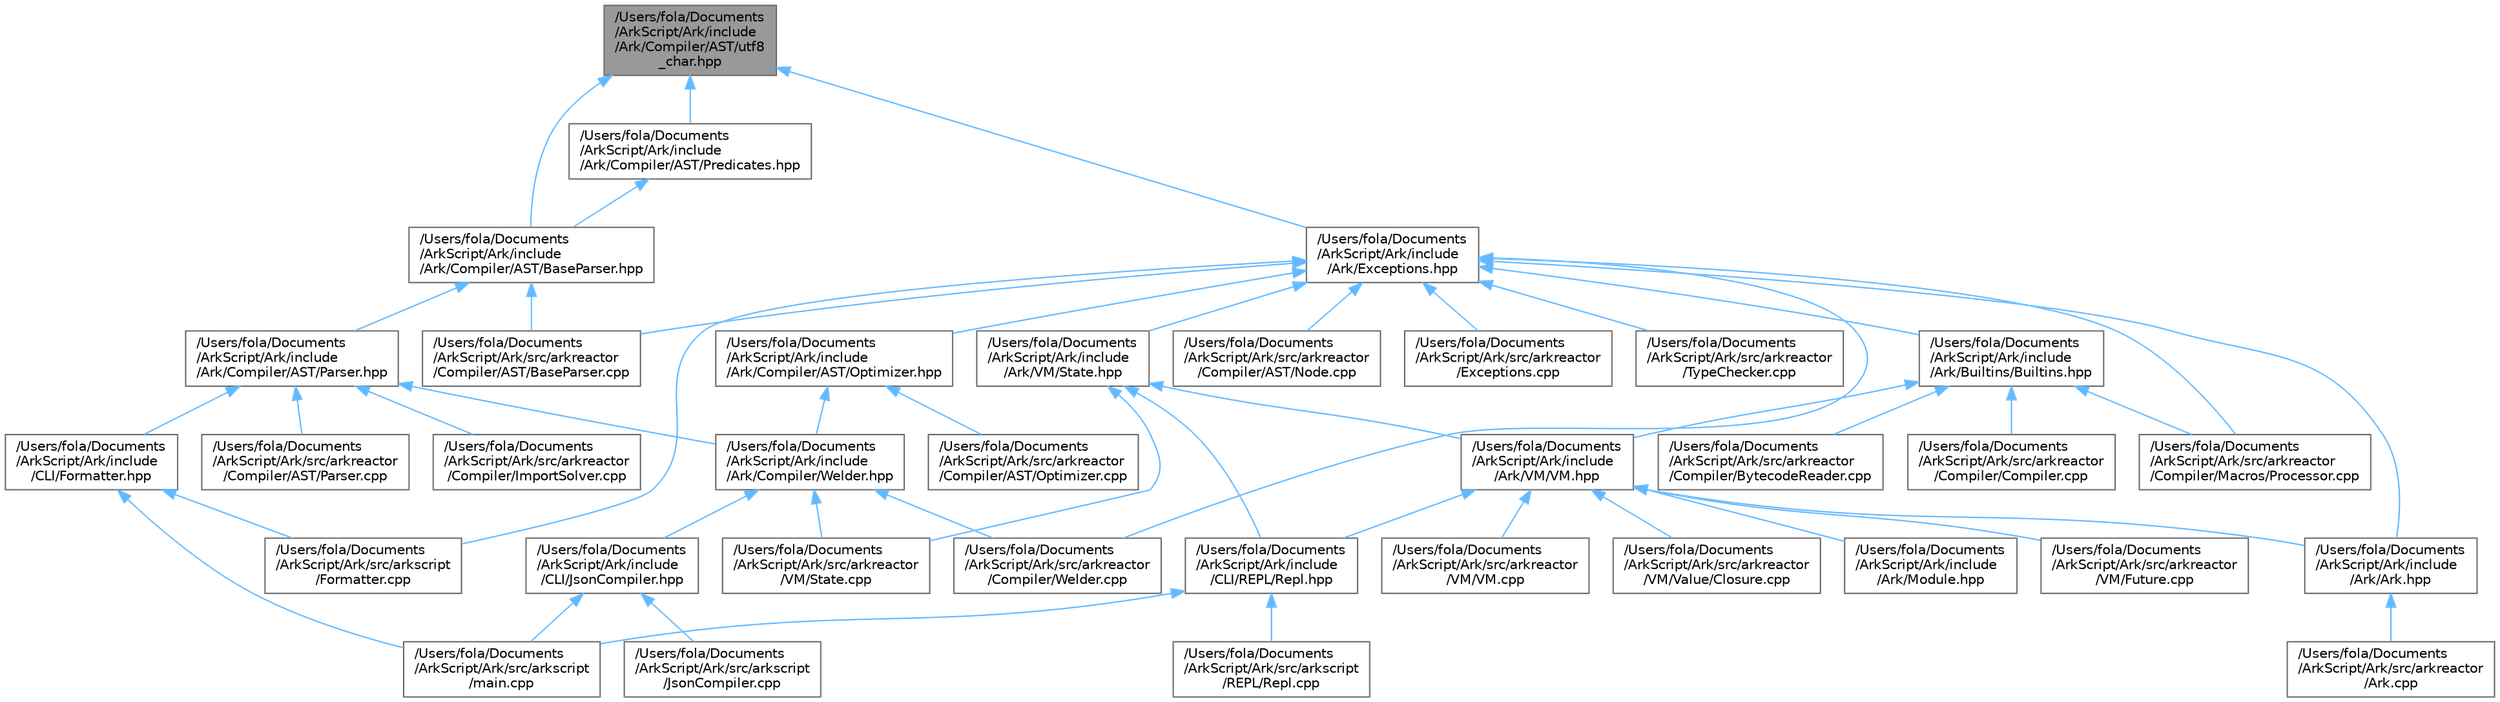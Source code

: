 digraph "/Users/fola/Documents/ArkScript/Ark/include/Ark/Compiler/AST/utf8_char.hpp"
{
 // INTERACTIVE_SVG=YES
 // LATEX_PDF_SIZE
  bgcolor="transparent";
  edge [fontname=Helvetica,fontsize=10,labelfontname=Helvetica,labelfontsize=10];
  node [fontname=Helvetica,fontsize=10,shape=box,height=0.2,width=0.4];
  Node1 [label="/Users/fola/Documents\l/ArkScript/Ark/include\l/Ark/Compiler/AST/utf8\l_char.hpp",height=0.2,width=0.4,color="gray40", fillcolor="grey60", style="filled", fontcolor="black",tooltip=" "];
  Node1 -> Node2 [dir="back",color="steelblue1",style="solid"];
  Node2 [label="/Users/fola/Documents\l/ArkScript/Ark/include\l/Ark/Compiler/AST/BaseParser.hpp",height=0.2,width=0.4,color="grey40", fillcolor="white", style="filled",URL="$d3/d70/BaseParser_8hpp.html",tooltip=" "];
  Node2 -> Node3 [dir="back",color="steelblue1",style="solid"];
  Node3 [label="/Users/fola/Documents\l/ArkScript/Ark/include\l/Ark/Compiler/AST/Parser.hpp",height=0.2,width=0.4,color="grey40", fillcolor="white", style="filled",URL="$d7/ddd/Parser_8hpp.html",tooltip="Parse ArkScript code, but do not handle any import declarations."];
  Node3 -> Node4 [dir="back",color="steelblue1",style="solid"];
  Node4 [label="/Users/fola/Documents\l/ArkScript/Ark/include\l/Ark/Compiler/Welder.hpp",height=0.2,width=0.4,color="grey40", fillcolor="white", style="filled",URL="$de/d8e/Welder_8hpp.html",tooltip="In charge of welding everything needed to compile code."];
  Node4 -> Node5 [dir="back",color="steelblue1",style="solid"];
  Node5 [label="/Users/fola/Documents\l/ArkScript/Ark/include\l/CLI/JsonCompiler.hpp",height=0.2,width=0.4,color="grey40", fillcolor="white", style="filled",URL="$dc/dfd/JsonCompiler_8hpp.html",tooltip=" "];
  Node5 -> Node6 [dir="back",color="steelblue1",style="solid"];
  Node6 [label="/Users/fola/Documents\l/ArkScript/Ark/src/arkscript\l/JsonCompiler.cpp",height=0.2,width=0.4,color="grey40", fillcolor="white", style="filled",URL="$db/d71/JsonCompiler_8cpp.html",tooltip=" "];
  Node5 -> Node7 [dir="back",color="steelblue1",style="solid"];
  Node7 [label="/Users/fola/Documents\l/ArkScript/Ark/src/arkscript\l/main.cpp",height=0.2,width=0.4,color="grey40", fillcolor="white", style="filled",URL="$df/d0a/main_8cpp.html",tooltip=" "];
  Node4 -> Node8 [dir="back",color="steelblue1",style="solid"];
  Node8 [label="/Users/fola/Documents\l/ArkScript/Ark/src/arkreactor\l/Compiler/Welder.cpp",height=0.2,width=0.4,color="grey40", fillcolor="white", style="filled",URL="$d3/df1/Welder_8cpp.html",tooltip=" "];
  Node4 -> Node9 [dir="back",color="steelblue1",style="solid"];
  Node9 [label="/Users/fola/Documents\l/ArkScript/Ark/src/arkreactor\l/VM/State.cpp",height=0.2,width=0.4,color="grey40", fillcolor="white", style="filled",URL="$d0/da0/State_8cpp.html",tooltip=" "];
  Node3 -> Node10 [dir="back",color="steelblue1",style="solid"];
  Node10 [label="/Users/fola/Documents\l/ArkScript/Ark/include\l/CLI/Formatter.hpp",height=0.2,width=0.4,color="grey40", fillcolor="white", style="filled",URL="$d9/d2e/Formatter_8hpp.html",tooltip=" "];
  Node10 -> Node11 [dir="back",color="steelblue1",style="solid"];
  Node11 [label="/Users/fola/Documents\l/ArkScript/Ark/src/arkscript\l/Formatter.cpp",height=0.2,width=0.4,color="grey40", fillcolor="white", style="filled",URL="$d2/d56/Formatter_8cpp.html",tooltip=" "];
  Node10 -> Node7 [dir="back",color="steelblue1",style="solid"];
  Node3 -> Node12 [dir="back",color="steelblue1",style="solid"];
  Node12 [label="/Users/fola/Documents\l/ArkScript/Ark/src/arkreactor\l/Compiler/AST/Parser.cpp",height=0.2,width=0.4,color="grey40", fillcolor="white", style="filled",URL="$dc/df5/Parser_8cpp.html",tooltip=" "];
  Node3 -> Node13 [dir="back",color="steelblue1",style="solid"];
  Node13 [label="/Users/fola/Documents\l/ArkScript/Ark/src/arkreactor\l/Compiler/ImportSolver.cpp",height=0.2,width=0.4,color="grey40", fillcolor="white", style="filled",URL="$d6/d41/ImportSolver_8cpp.html",tooltip=" "];
  Node2 -> Node14 [dir="back",color="steelblue1",style="solid"];
  Node14 [label="/Users/fola/Documents\l/ArkScript/Ark/src/arkreactor\l/Compiler/AST/BaseParser.cpp",height=0.2,width=0.4,color="grey40", fillcolor="white", style="filled",URL="$d9/d79/BaseParser_8cpp.html",tooltip=" "];
  Node1 -> Node15 [dir="back",color="steelblue1",style="solid"];
  Node15 [label="/Users/fola/Documents\l/ArkScript/Ark/include\l/Ark/Compiler/AST/Predicates.hpp",height=0.2,width=0.4,color="grey40", fillcolor="white", style="filled",URL="$dc/d59/Predicates_8hpp.html",tooltip=" "];
  Node15 -> Node2 [dir="back",color="steelblue1",style="solid"];
  Node1 -> Node16 [dir="back",color="steelblue1",style="solid"];
  Node16 [label="/Users/fola/Documents\l/ArkScript/Ark/include\l/Ark/Exceptions.hpp",height=0.2,width=0.4,color="grey40", fillcolor="white", style="filled",URL="$d2/de9/Exceptions_8hpp.html",tooltip="ArkScript homemade exceptions."];
  Node16 -> Node17 [dir="back",color="steelblue1",style="solid"];
  Node17 [label="/Users/fola/Documents\l/ArkScript/Ark/include\l/Ark/Ark.hpp",height=0.2,width=0.4,color="grey40", fillcolor="white", style="filled",URL="$d3/d7e/Ark_8hpp.html",tooltip="Includes the needed files to start using ArkScript."];
  Node17 -> Node18 [dir="back",color="steelblue1",style="solid"];
  Node18 [label="/Users/fola/Documents\l/ArkScript/Ark/src/arkreactor\l/Ark.cpp",height=0.2,width=0.4,color="grey40", fillcolor="white", style="filled",URL="$dc/d32/Ark_8cpp.html",tooltip=" "];
  Node16 -> Node19 [dir="back",color="steelblue1",style="solid"];
  Node19 [label="/Users/fola/Documents\l/ArkScript/Ark/include\l/Ark/Builtins/Builtins.hpp",height=0.2,width=0.4,color="grey40", fillcolor="white", style="filled",URL="$da/d84/Builtins_8hpp.html",tooltip="Host the declaration of all the ArkScript builtins."];
  Node19 -> Node20 [dir="back",color="steelblue1",style="solid"];
  Node20 [label="/Users/fola/Documents\l/ArkScript/Ark/include\l/Ark/VM/VM.hpp",height=0.2,width=0.4,color="grey40", fillcolor="white", style="filled",URL="$d1/d91/VM_8hpp.html",tooltip="The ArkScript virtual machine."];
  Node20 -> Node17 [dir="back",color="steelblue1",style="solid"];
  Node20 -> Node21 [dir="back",color="steelblue1",style="solid"];
  Node21 [label="/Users/fola/Documents\l/ArkScript/Ark/include\l/Ark/Module.hpp",height=0.2,width=0.4,color="grey40", fillcolor="white", style="filled",URL="$d5/d44/Module_8hpp.html",tooltip=" "];
  Node20 -> Node22 [dir="back",color="steelblue1",style="solid"];
  Node22 [label="/Users/fola/Documents\l/ArkScript/Ark/include\l/CLI/REPL/Repl.hpp",height=0.2,width=0.4,color="grey40", fillcolor="white", style="filled",URL="$d5/da5/Repl_8hpp.html",tooltip="ArkScript REPL - Read Eval Print Loop."];
  Node22 -> Node23 [dir="back",color="steelblue1",style="solid"];
  Node23 [label="/Users/fola/Documents\l/ArkScript/Ark/src/arkscript\l/REPL/Repl.cpp",height=0.2,width=0.4,color="grey40", fillcolor="white", style="filled",URL="$d7/d46/Repl_8cpp.html",tooltip=" "];
  Node22 -> Node7 [dir="back",color="steelblue1",style="solid"];
  Node20 -> Node24 [dir="back",color="steelblue1",style="solid"];
  Node24 [label="/Users/fola/Documents\l/ArkScript/Ark/src/arkreactor\l/VM/Future.cpp",height=0.2,width=0.4,color="grey40", fillcolor="white", style="filled",URL="$d4/dc9/Future_8cpp.html",tooltip=" "];
  Node20 -> Node25 [dir="back",color="steelblue1",style="solid"];
  Node25 [label="/Users/fola/Documents\l/ArkScript/Ark/src/arkreactor\l/VM/VM.cpp",height=0.2,width=0.4,color="grey40", fillcolor="white", style="filled",URL="$d2/d27/VM_8cpp.html",tooltip=" "];
  Node20 -> Node26 [dir="back",color="steelblue1",style="solid"];
  Node26 [label="/Users/fola/Documents\l/ArkScript/Ark/src/arkreactor\l/VM/Value/Closure.cpp",height=0.2,width=0.4,color="grey40", fillcolor="white", style="filled",URL="$d1/db2/Closure_8cpp.html",tooltip=" "];
  Node19 -> Node27 [dir="back",color="steelblue1",style="solid"];
  Node27 [label="/Users/fola/Documents\l/ArkScript/Ark/src/arkreactor\l/Compiler/BytecodeReader.cpp",height=0.2,width=0.4,color="grey40", fillcolor="white", style="filled",URL="$d5/d36/BytecodeReader_8cpp.html",tooltip=" "];
  Node19 -> Node28 [dir="back",color="steelblue1",style="solid"];
  Node28 [label="/Users/fola/Documents\l/ArkScript/Ark/src/arkreactor\l/Compiler/Compiler.cpp",height=0.2,width=0.4,color="grey40", fillcolor="white", style="filled",URL="$de/dfa/Compiler_8cpp.html",tooltip=" "];
  Node19 -> Node29 [dir="back",color="steelblue1",style="solid"];
  Node29 [label="/Users/fola/Documents\l/ArkScript/Ark/src/arkreactor\l/Compiler/Macros/Processor.cpp",height=0.2,width=0.4,color="grey40", fillcolor="white", style="filled",URL="$d6/d69/Processor_8cpp.html",tooltip=" "];
  Node16 -> Node30 [dir="back",color="steelblue1",style="solid"];
  Node30 [label="/Users/fola/Documents\l/ArkScript/Ark/include\l/Ark/Compiler/AST/Optimizer.hpp",height=0.2,width=0.4,color="grey40", fillcolor="white", style="filled",URL="$db/d93/Optimizer_8hpp.html",tooltip="Optimizes a given ArkScript AST."];
  Node30 -> Node4 [dir="back",color="steelblue1",style="solid"];
  Node30 -> Node31 [dir="back",color="steelblue1",style="solid"];
  Node31 [label="/Users/fola/Documents\l/ArkScript/Ark/src/arkreactor\l/Compiler/AST/Optimizer.cpp",height=0.2,width=0.4,color="grey40", fillcolor="white", style="filled",URL="$d2/dc5/Optimizer_8cpp.html",tooltip=" "];
  Node16 -> Node32 [dir="back",color="steelblue1",style="solid"];
  Node32 [label="/Users/fola/Documents\l/ArkScript/Ark/include\l/Ark/VM/State.hpp",height=0.2,width=0.4,color="grey40", fillcolor="white", style="filled",URL="$d0/db5/State_8hpp.html",tooltip="State used by the virtual machine: it loads the bytecode, can compile it if needed,..."];
  Node32 -> Node20 [dir="back",color="steelblue1",style="solid"];
  Node32 -> Node22 [dir="back",color="steelblue1",style="solid"];
  Node32 -> Node9 [dir="back",color="steelblue1",style="solid"];
  Node16 -> Node14 [dir="back",color="steelblue1",style="solid"];
  Node16 -> Node33 [dir="back",color="steelblue1",style="solid"];
  Node33 [label="/Users/fola/Documents\l/ArkScript/Ark/src/arkreactor\l/Compiler/AST/Node.cpp",height=0.2,width=0.4,color="grey40", fillcolor="white", style="filled",URL="$dc/d73/Node_8cpp.html",tooltip=" "];
  Node16 -> Node29 [dir="back",color="steelblue1",style="solid"];
  Node16 -> Node8 [dir="back",color="steelblue1",style="solid"];
  Node16 -> Node34 [dir="back",color="steelblue1",style="solid"];
  Node34 [label="/Users/fola/Documents\l/ArkScript/Ark/src/arkreactor\l/Exceptions.cpp",height=0.2,width=0.4,color="grey40", fillcolor="white", style="filled",URL="$d6/dd1/Exceptions_8cpp.html",tooltip=" "];
  Node16 -> Node35 [dir="back",color="steelblue1",style="solid"];
  Node35 [label="/Users/fola/Documents\l/ArkScript/Ark/src/arkreactor\l/TypeChecker.cpp",height=0.2,width=0.4,color="grey40", fillcolor="white", style="filled",URL="$d6/d9a/TypeChecker_8cpp.html",tooltip=" "];
  Node16 -> Node11 [dir="back",color="steelblue1",style="solid"];
}
